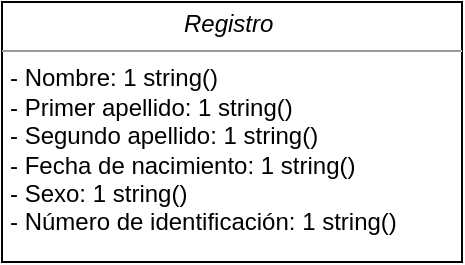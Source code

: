 <mxfile>
    <diagram id="YqK0dYrBqYqI-zxu705-" name="Page-1">
        <mxGraphModel dx="575" dy="372" grid="1" gridSize="10" guides="1" tooltips="1" connect="1" arrows="1" fold="1" page="1" pageScale="1" pageWidth="827" pageHeight="1169" math="0" shadow="0">
            <root>
                <mxCell id="0"/>
                <mxCell id="1" parent="0"/>
                <mxCell id="3" value="&lt;p style=&quot;margin: 0px ; margin-top: 4px ; text-align: center&quot;&gt;&lt;i&gt;Registro&amp;nbsp;&lt;/i&gt;&lt;/p&gt;&lt;hr size=&quot;1&quot;&gt;&lt;p style=&quot;margin: 0px ; margin-left: 4px&quot;&gt;- Nombre: 1 string()&lt;/p&gt;&lt;p style=&quot;margin: 0px ; margin-left: 4px&quot;&gt;- Primer apellido: 1 string()&lt;/p&gt;&lt;p style=&quot;margin: 0px ; margin-left: 4px&quot;&gt;- Segundo apellido: 1 string()&lt;/p&gt;&lt;p style=&quot;margin: 0px ; margin-left: 4px&quot;&gt;- Fecha de nacimiento: 1 string()&lt;/p&gt;&lt;p style=&quot;margin: 0px ; margin-left: 4px&quot;&gt;- Sexo: 1 string()&lt;/p&gt;&lt;p style=&quot;margin: 0px ; margin-left: 4px&quot;&gt;- Número de identificación: 1 string()&lt;/p&gt;" style="verticalAlign=top;align=left;overflow=fill;fontSize=12;fontFamily=Helvetica;html=1;" vertex="1" parent="1">
                    <mxGeometry x="200" y="130" width="230" height="130" as="geometry"/>
                </mxCell>
            </root>
        </mxGraphModel>
    </diagram>
</mxfile>